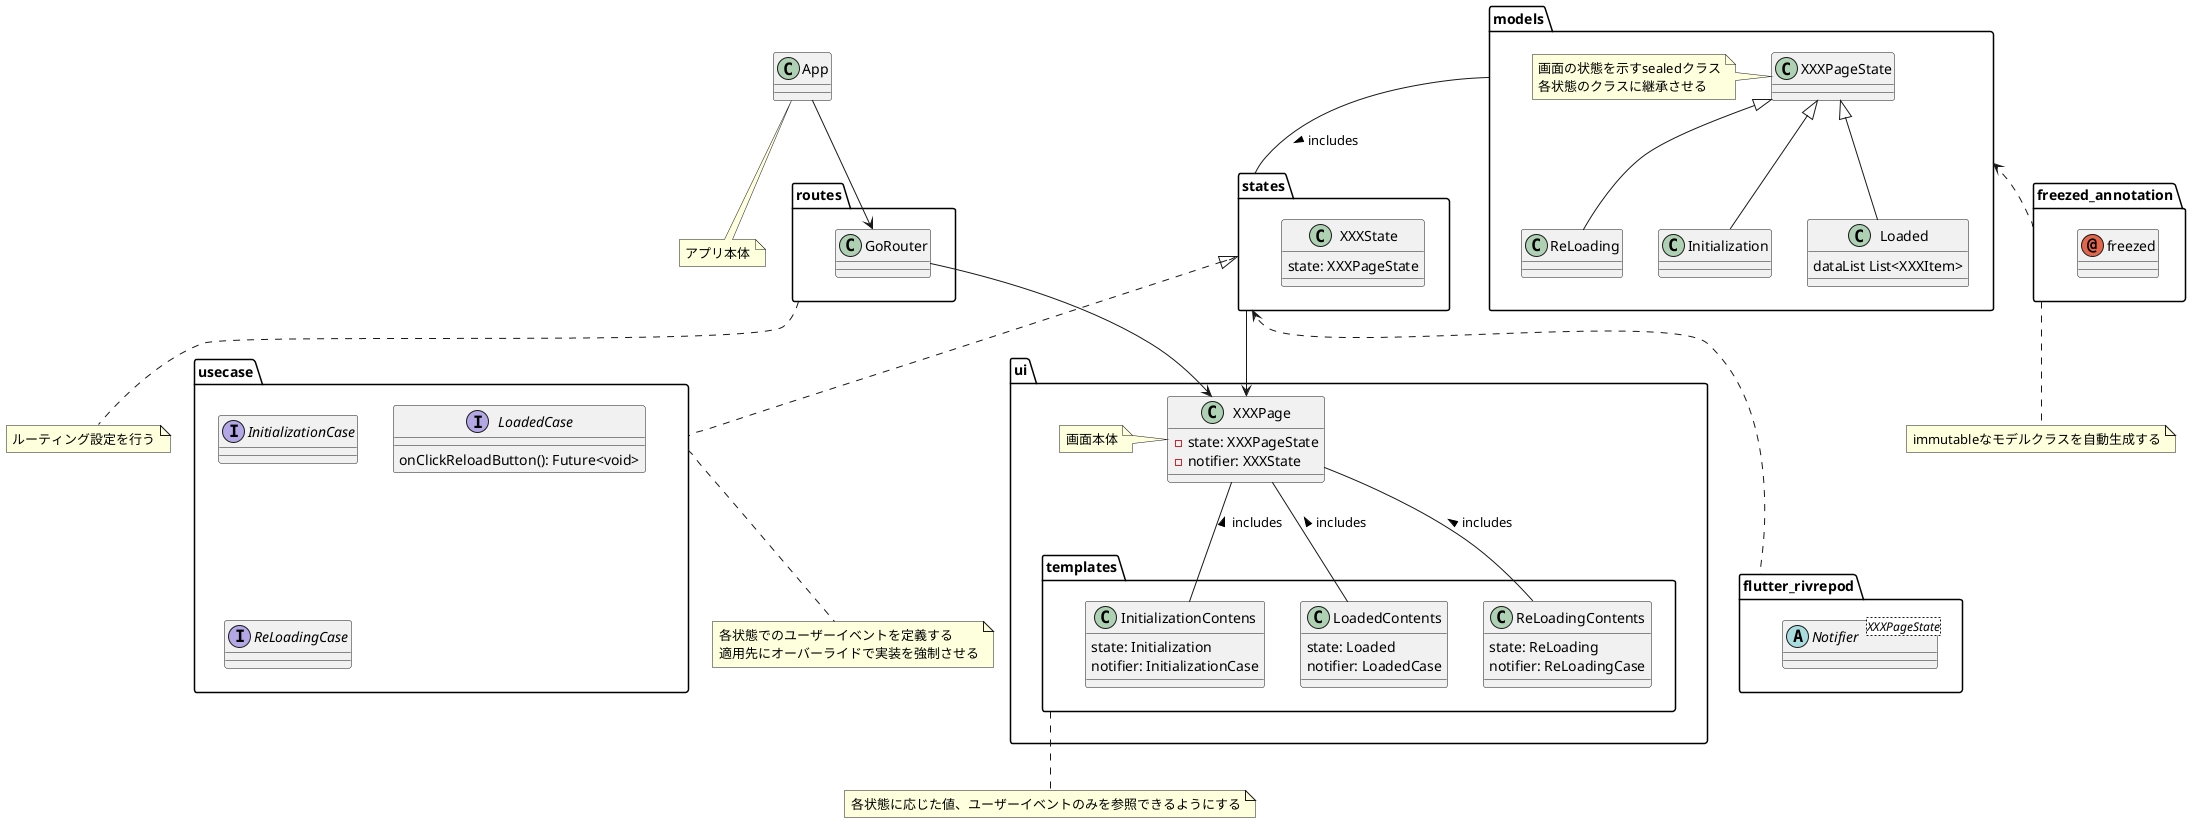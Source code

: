 @startuml

class App {}

folder "routes" as Routes {
    class GoRouter {}
}

package ui {
    class XXXPage {
        - state: XXXPageState
        - notifier: XXXState
    }
    note left 
        画面本体
    end note

    folder "templates" as Templates {
        class InitializationContens {
            state: Initialization
            notifier: InitializationCase
        }
        ' class InitializationErrorContens {
        '     state: InitializationError
        '     notifier: InitializationErrorCase
        ' }
        class LoadedContents {
            state: Loaded
            notifier: LoadedCase
        }
        class ReLoadingContents {
            state: ReLoading
            notifier: ReLoadingCase
        }
        ' class ReLoadErrorContents {
        '     state: ReLoadError
        '     notifier: ReLoadErrorCase
        ' }
    }
}

package states {
    class XXXState {
        state: XXXPageState
    }
}

package flutter_rivrepod {
    abstract class Notifier<XXXPageState> {}
}

folder "models" as Models {
    class XXXPageState {}
    note left
    画面の状態を示すsealedクラス
    各状態のクラスに継承させる
    end note

    class Initialization {}

    ' class InitializationError {}

    class Loaded {
        dataList List<XXXItem>
    }

    class ReLoading {}

    ' class ReLoadError {}
}

folder "usecase" as Usecase {
    interface InitializationCase {}

    ' abstract class InitializationErrorCase {}

    interface LoadedCase {
        onClickReloadButton(): Future<void>
    }

    interface ReLoadingCase {}

    ' abstract class ReLoadErrorCase {}
}

folder "freezed_annotation" as FreezedAnnotation {
    annotation freezed
}

App --> GoRouter
GoRouter --> XXXPage
states --> XXXPage

XXXPageState <|-- Initialization
' XXXPageState <|-- InitializationError
XXXPageState <|-- Loaded
XXXPageState <|-- ReLoading
' XXXPageState <|-- ReLoadError

' XXXState <|-- Notifier
Models -- states : includes >

states <|.. Usecase
' XXXState <|.. InitializationCase
' XXXState <|.. InitializationErrorCase
' XXXState <|.. LoadedCase
' XXXState <|.. ReLoadingCase
' XXXState <|.. ReLoadErrorCase

XXXPage -- InitializationContens : includes <
' XXXPage - InitializationErrorContens : includes <
XXXPage -- LoadedContents : includes <
XXXPage -- ReLoadingContents : includes <
' XXXPage - ReLoadErrorContents : includes <

' InitializationContens -- Initialization : includes >
' InitializationContens -- InitializationCase : includes >

' InitializationErrorContens -- InitializationError : includes >
' InitializationErrorContens -- InitializationErrorCase : includes >

' LoadedContents -- Loaded : includes >
' LoadedContents -- LoadedCase : includes >

' ReLoadingContents -- Reloading : includes >
' ReLoadingContents -- ReLoadingCase : includes >

' ReLoadErrorContents -- ReLoadError : includes >
' ReLoadErrorContents -- ReLoadErrorCase : includes >

Models <.. FreezedAnnotation
states <... flutter_rivrepod

note "immutableなモデルクラスを自動生成する" as FreezedAnnotationComments
FreezedAnnotation .. FreezedAnnotationComments

note "各状態に応じた値、ユーザーイベントのみを参照できるようにする" as TemplatesComments
Templates .. TemplatesComments

note "各状態でのユーザーイベントを定義する\n適用先にオーバーライドで実装を強制させる" as UsecaseComments
Usecase .. UsecaseComments

note "ルーティング設定を行う" as RoutesComments
Routes .. RoutesComments

note "アプリ本体" as AppComments
App .. AppComments

@enduml